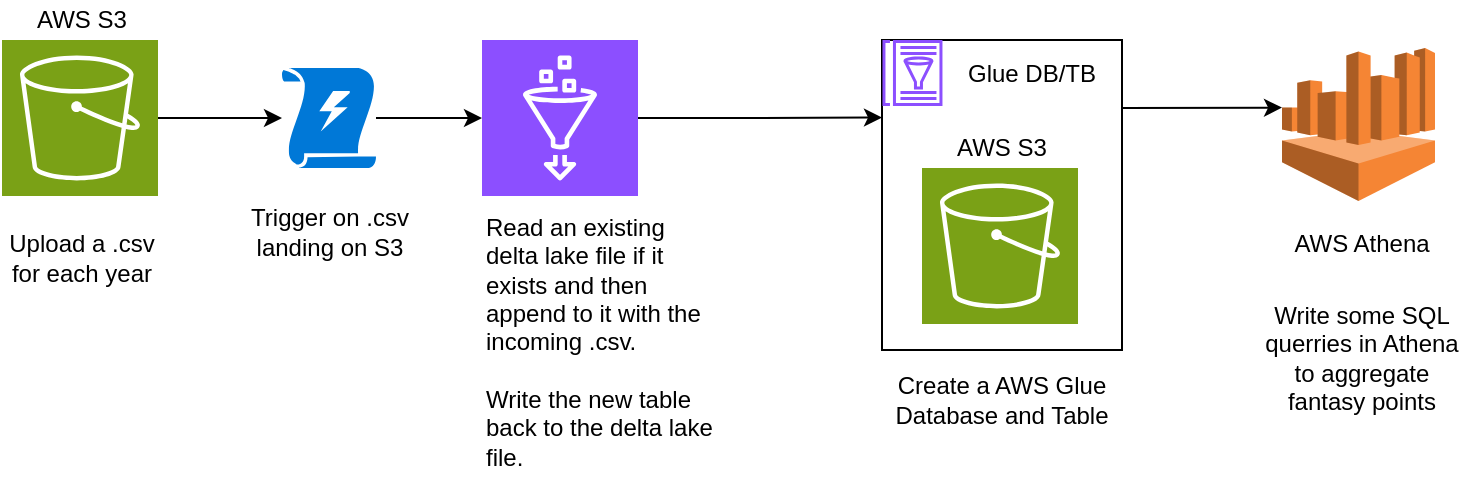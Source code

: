<mxfile version="22.1.2" type="device">
  <diagram id="bg6tuWBF0oUyQBfcuXJt" name="Page-1">
    <mxGraphModel dx="1785" dy="1203" grid="1" gridSize="10" guides="1" tooltips="1" connect="1" arrows="1" fold="1" page="1" pageScale="1" pageWidth="827" pageHeight="1169" math="0" shadow="0">
      <root>
        <mxCell id="0" />
        <mxCell id="1" parent="0" />
        <mxCell id="sZmkOAatyQL0vVBfTPJV-1" value="" style="outlineConnect=0;dashed=0;verticalLabelPosition=bottom;verticalAlign=top;align=center;html=1;shape=mxgraph.aws3.athena;fillColor=#F58534;gradientColor=none;" parent="1" vertex="1">
          <mxGeometry x="720" y="400" width="76.5" height="76.5" as="geometry" />
        </mxCell>
        <mxCell id="sZmkOAatyQL0vVBfTPJV-6" value="" style="edgeStyle=orthogonalEdgeStyle;rounded=0;orthogonalLoop=1;jettySize=auto;html=1;" parent="1" source="sZmkOAatyQL0vVBfTPJV-3" target="sZmkOAatyQL0vVBfTPJV-5" edge="1">
          <mxGeometry relative="1" as="geometry" />
        </mxCell>
        <mxCell id="sZmkOAatyQL0vVBfTPJV-3" value="" style="sketch=0;points=[[0,0,0],[0.25,0,0],[0.5,0,0],[0.75,0,0],[1,0,0],[0,1,0],[0.25,1,0],[0.5,1,0],[0.75,1,0],[1,1,0],[0,0.25,0],[0,0.5,0],[0,0.75,0],[1,0.25,0],[1,0.5,0],[1,0.75,0]];outlineConnect=0;fontColor=#232F3E;fillColor=#7AA116;strokeColor=#ffffff;dashed=0;verticalLabelPosition=bottom;verticalAlign=top;align=center;html=1;fontSize=12;fontStyle=0;aspect=fixed;shape=mxgraph.aws4.resourceIcon;resIcon=mxgraph.aws4.s3;" parent="1" vertex="1">
          <mxGeometry x="80" y="396" width="78" height="78" as="geometry" />
        </mxCell>
        <mxCell id="sZmkOAatyQL0vVBfTPJV-13" value="" style="edgeStyle=orthogonalEdgeStyle;rounded=0;orthogonalLoop=1;jettySize=auto;html=1;entryX=0;entryY=0.25;entryDx=0;entryDy=0;" parent="1" source="sZmkOAatyQL0vVBfTPJV-4" target="sZmkOAatyQL0vVBfTPJV-18" edge="1">
          <mxGeometry relative="1" as="geometry">
            <mxPoint x="480" y="435" as="targetPoint" />
          </mxGeometry>
        </mxCell>
        <mxCell id="sZmkOAatyQL0vVBfTPJV-4" value="" style="sketch=0;points=[[0,0,0],[0.25,0,0],[0.5,0,0],[0.75,0,0],[1,0,0],[0,1,0],[0.25,1,0],[0.5,1,0],[0.75,1,0],[1,1,0],[0,0.25,0],[0,0.5,0],[0,0.75,0],[1,0.25,0],[1,0.5,0],[1,0.75,0]];outlineConnect=0;fontColor=#232F3E;fillColor=#8C4FFF;strokeColor=#ffffff;dashed=0;verticalLabelPosition=bottom;verticalAlign=top;align=center;html=1;fontSize=12;fontStyle=0;aspect=fixed;shape=mxgraph.aws4.resourceIcon;resIcon=mxgraph.aws4.glue;" parent="1" vertex="1">
          <mxGeometry x="320" y="396" width="78" height="78" as="geometry" />
        </mxCell>
        <mxCell id="sZmkOAatyQL0vVBfTPJV-9" value="" style="edgeStyle=orthogonalEdgeStyle;rounded=0;orthogonalLoop=1;jettySize=auto;html=1;" parent="1" source="sZmkOAatyQL0vVBfTPJV-5" target="sZmkOAatyQL0vVBfTPJV-4" edge="1">
          <mxGeometry relative="1" as="geometry" />
        </mxCell>
        <mxCell id="sZmkOAatyQL0vVBfTPJV-5" value="" style="sketch=0;aspect=fixed;pointerEvents=1;shadow=0;dashed=0;html=1;strokeColor=none;labelPosition=center;verticalLabelPosition=bottom;verticalAlign=top;align=center;shape=mxgraph.mscae.enterprise.triggers;fillColor=#0078D7;" parent="1" vertex="1">
          <mxGeometry x="220" y="410" width="47" height="50" as="geometry" />
        </mxCell>
        <mxCell id="sZmkOAatyQL0vVBfTPJV-7" value="AWS S3" style="text;html=1;strokeColor=none;fillColor=none;align=center;verticalAlign=middle;whiteSpace=wrap;rounded=0;" parent="1" vertex="1">
          <mxGeometry x="80" y="376" width="80" height="20" as="geometry" />
        </mxCell>
        <mxCell id="sZmkOAatyQL0vVBfTPJV-8" value="Upload a .csv for each year" style="text;html=1;strokeColor=none;fillColor=none;align=center;verticalAlign=middle;whiteSpace=wrap;rounded=0;" parent="1" vertex="1">
          <mxGeometry x="80" y="490" width="80" height="30" as="geometry" />
        </mxCell>
        <mxCell id="sZmkOAatyQL0vVBfTPJV-10" value="Read an existing delta lake file if it exists and then append to it with the incoming .csv.&lt;br&gt;&lt;br&gt;Write the new table back to the delta lake file." style="text;html=1;strokeColor=none;fillColor=none;align=left;verticalAlign=middle;whiteSpace=wrap;rounded=0;" parent="1" vertex="1">
          <mxGeometry x="320" y="474" width="120" height="146" as="geometry" />
        </mxCell>
        <mxCell id="sZmkOAatyQL0vVBfTPJV-11" value="Trigger on .csv landing on S3" style="text;html=1;strokeColor=none;fillColor=none;align=center;verticalAlign=middle;whiteSpace=wrap;rounded=0;" parent="1" vertex="1">
          <mxGeometry x="183.5" y="476.5" width="120" height="30" as="geometry" />
        </mxCell>
        <mxCell id="sZmkOAatyQL0vVBfTPJV-23" value="" style="group" parent="1" vertex="1" connectable="0">
          <mxGeometry x="520" y="396" width="120" height="204" as="geometry" />
        </mxCell>
        <mxCell id="sZmkOAatyQL0vVBfTPJV-18" value="" style="rounded=0;whiteSpace=wrap;html=1;" parent="sZmkOAatyQL0vVBfTPJV-23" vertex="1">
          <mxGeometry width="120" height="155" as="geometry" />
        </mxCell>
        <mxCell id="sZmkOAatyQL0vVBfTPJV-19" value="" style="group" parent="sZmkOAatyQL0vVBfTPJV-23" vertex="1" connectable="0">
          <mxGeometry x="20" y="44" width="80" height="98" as="geometry" />
        </mxCell>
        <mxCell id="sZmkOAatyQL0vVBfTPJV-16" value="AWS S3" style="text;html=1;strokeColor=none;fillColor=none;align=center;verticalAlign=middle;whiteSpace=wrap;rounded=0;" parent="sZmkOAatyQL0vVBfTPJV-19" vertex="1">
          <mxGeometry width="80" height="20" as="geometry" />
        </mxCell>
        <mxCell id="sZmkOAatyQL0vVBfTPJV-15" value="" style="sketch=0;points=[[0,0,0],[0.25,0,0],[0.5,0,0],[0.75,0,0],[1,0,0],[0,1,0],[0.25,1,0],[0.5,1,0],[0.75,1,0],[1,1,0],[0,0.25,0],[0,0.5,0],[0,0.75,0],[1,0.25,0],[1,0.5,0],[1,0.75,0]];outlineConnect=0;fontColor=#232F3E;fillColor=#7AA116;strokeColor=#ffffff;dashed=0;verticalLabelPosition=bottom;verticalAlign=top;align=center;html=1;fontSize=12;fontStyle=0;aspect=fixed;shape=mxgraph.aws4.resourceIcon;resIcon=mxgraph.aws4.s3;" parent="sZmkOAatyQL0vVBfTPJV-19" vertex="1">
          <mxGeometry y="20" width="78" height="78" as="geometry" />
        </mxCell>
        <mxCell id="sZmkOAatyQL0vVBfTPJV-20" value="" style="sketch=0;outlineConnect=0;fontColor=#232F3E;gradientColor=none;fillColor=#8C4FFF;strokeColor=none;dashed=0;verticalLabelPosition=bottom;verticalAlign=top;align=center;html=1;fontSize=12;fontStyle=0;aspect=fixed;pointerEvents=1;shape=mxgraph.aws4.glue_data_catalog;" parent="sZmkOAatyQL0vVBfTPJV-23" vertex="1">
          <mxGeometry width="30.46" height="33" as="geometry" />
        </mxCell>
        <mxCell id="sZmkOAatyQL0vVBfTPJV-21" value="Glue DB/TB" style="text;html=1;strokeColor=none;fillColor=none;align=center;verticalAlign=middle;whiteSpace=wrap;rounded=0;" parent="sZmkOAatyQL0vVBfTPJV-23" vertex="1">
          <mxGeometry x="30.46" width="89.54" height="34" as="geometry" />
        </mxCell>
        <mxCell id="sZmkOAatyQL0vVBfTPJV-22" value="Create a AWS Glue Database and Table" style="text;html=1;strokeColor=none;fillColor=none;align=center;verticalAlign=middle;whiteSpace=wrap;rounded=0;" parent="sZmkOAatyQL0vVBfTPJV-23" vertex="1">
          <mxGeometry y="155" width="120" height="49" as="geometry" />
        </mxCell>
        <mxCell id="sZmkOAatyQL0vVBfTPJV-24" value="" style="edgeStyle=orthogonalEdgeStyle;rounded=0;orthogonalLoop=1;jettySize=auto;html=1;exitX=1;exitY=1;exitDx=0;exitDy=0;entryX=0;entryY=0.39;entryDx=0;entryDy=0;entryPerimeter=0;" parent="1" source="sZmkOAatyQL0vVBfTPJV-21" target="sZmkOAatyQL0vVBfTPJV-1" edge="1">
          <mxGeometry relative="1" as="geometry">
            <Array as="points">
              <mxPoint x="720" y="430" />
            </Array>
          </mxGeometry>
        </mxCell>
        <mxCell id="sZmkOAatyQL0vVBfTPJV-26" value="AWS Athena" style="text;html=1;strokeColor=none;fillColor=none;align=center;verticalAlign=middle;whiteSpace=wrap;rounded=0;" parent="1" vertex="1">
          <mxGeometry x="720" y="483" width="80" height="30" as="geometry" />
        </mxCell>
        <mxCell id="sZmkOAatyQL0vVBfTPJV-35" value="Write some SQL querries in Athena to aggregate fantasy points" style="text;html=1;strokeColor=none;fillColor=none;align=center;verticalAlign=middle;whiteSpace=wrap;rounded=0;" parent="1" vertex="1">
          <mxGeometry x="705" y="520" width="110" height="70" as="geometry" />
        </mxCell>
      </root>
    </mxGraphModel>
  </diagram>
</mxfile>
